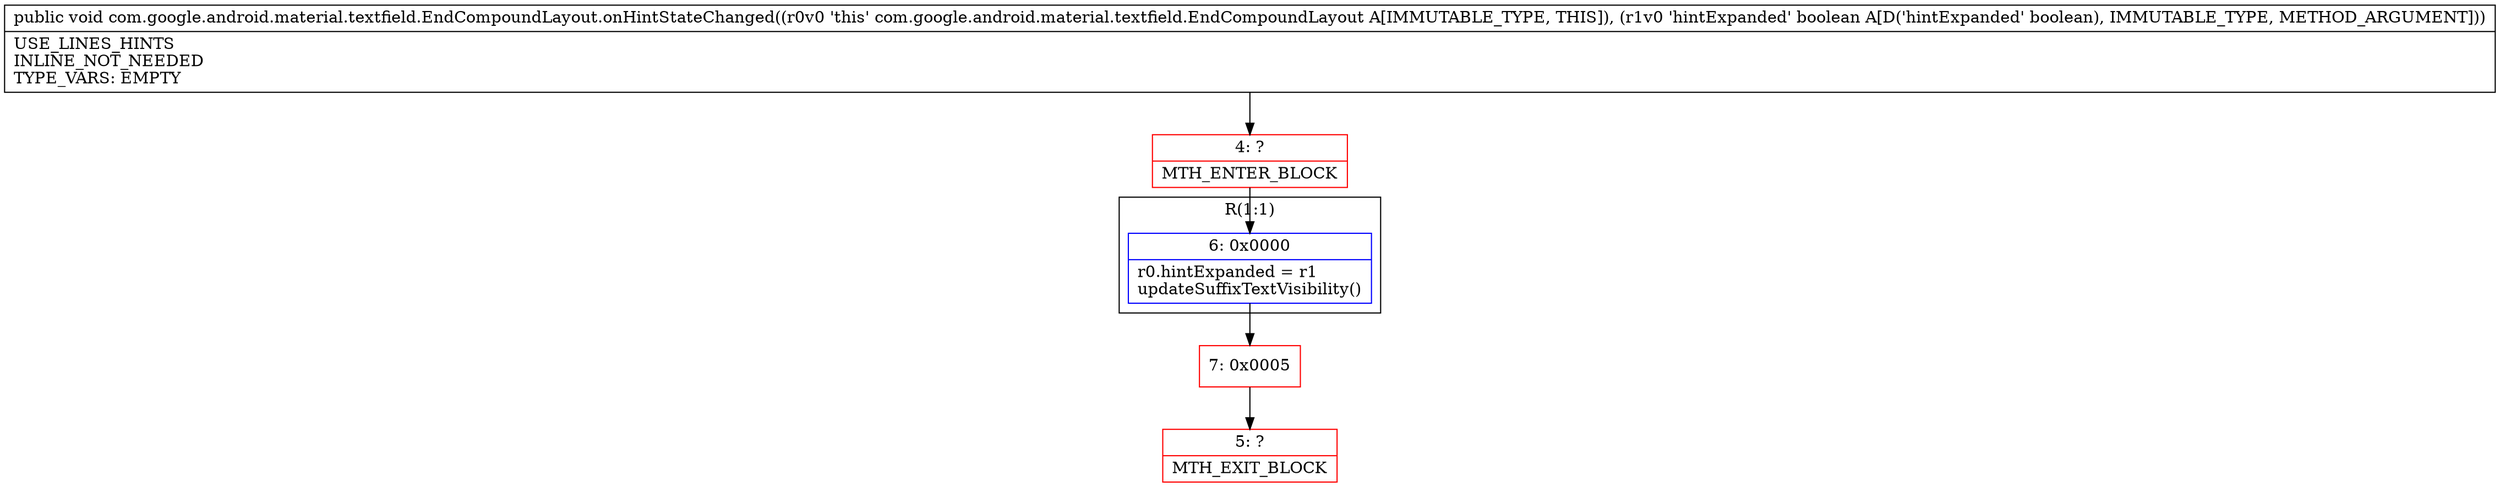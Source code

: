 digraph "CFG forcom.google.android.material.textfield.EndCompoundLayout.onHintStateChanged(Z)V" {
subgraph cluster_Region_1296352945 {
label = "R(1:1)";
node [shape=record,color=blue];
Node_6 [shape=record,label="{6\:\ 0x0000|r0.hintExpanded = r1\lupdateSuffixTextVisibility()\l}"];
}
Node_4 [shape=record,color=red,label="{4\:\ ?|MTH_ENTER_BLOCK\l}"];
Node_7 [shape=record,color=red,label="{7\:\ 0x0005}"];
Node_5 [shape=record,color=red,label="{5\:\ ?|MTH_EXIT_BLOCK\l}"];
MethodNode[shape=record,label="{public void com.google.android.material.textfield.EndCompoundLayout.onHintStateChanged((r0v0 'this' com.google.android.material.textfield.EndCompoundLayout A[IMMUTABLE_TYPE, THIS]), (r1v0 'hintExpanded' boolean A[D('hintExpanded' boolean), IMMUTABLE_TYPE, METHOD_ARGUMENT]))  | USE_LINES_HINTS\lINLINE_NOT_NEEDED\lTYPE_VARS: EMPTY\l}"];
MethodNode -> Node_4;Node_6 -> Node_7;
Node_4 -> Node_6;
Node_7 -> Node_5;
}

